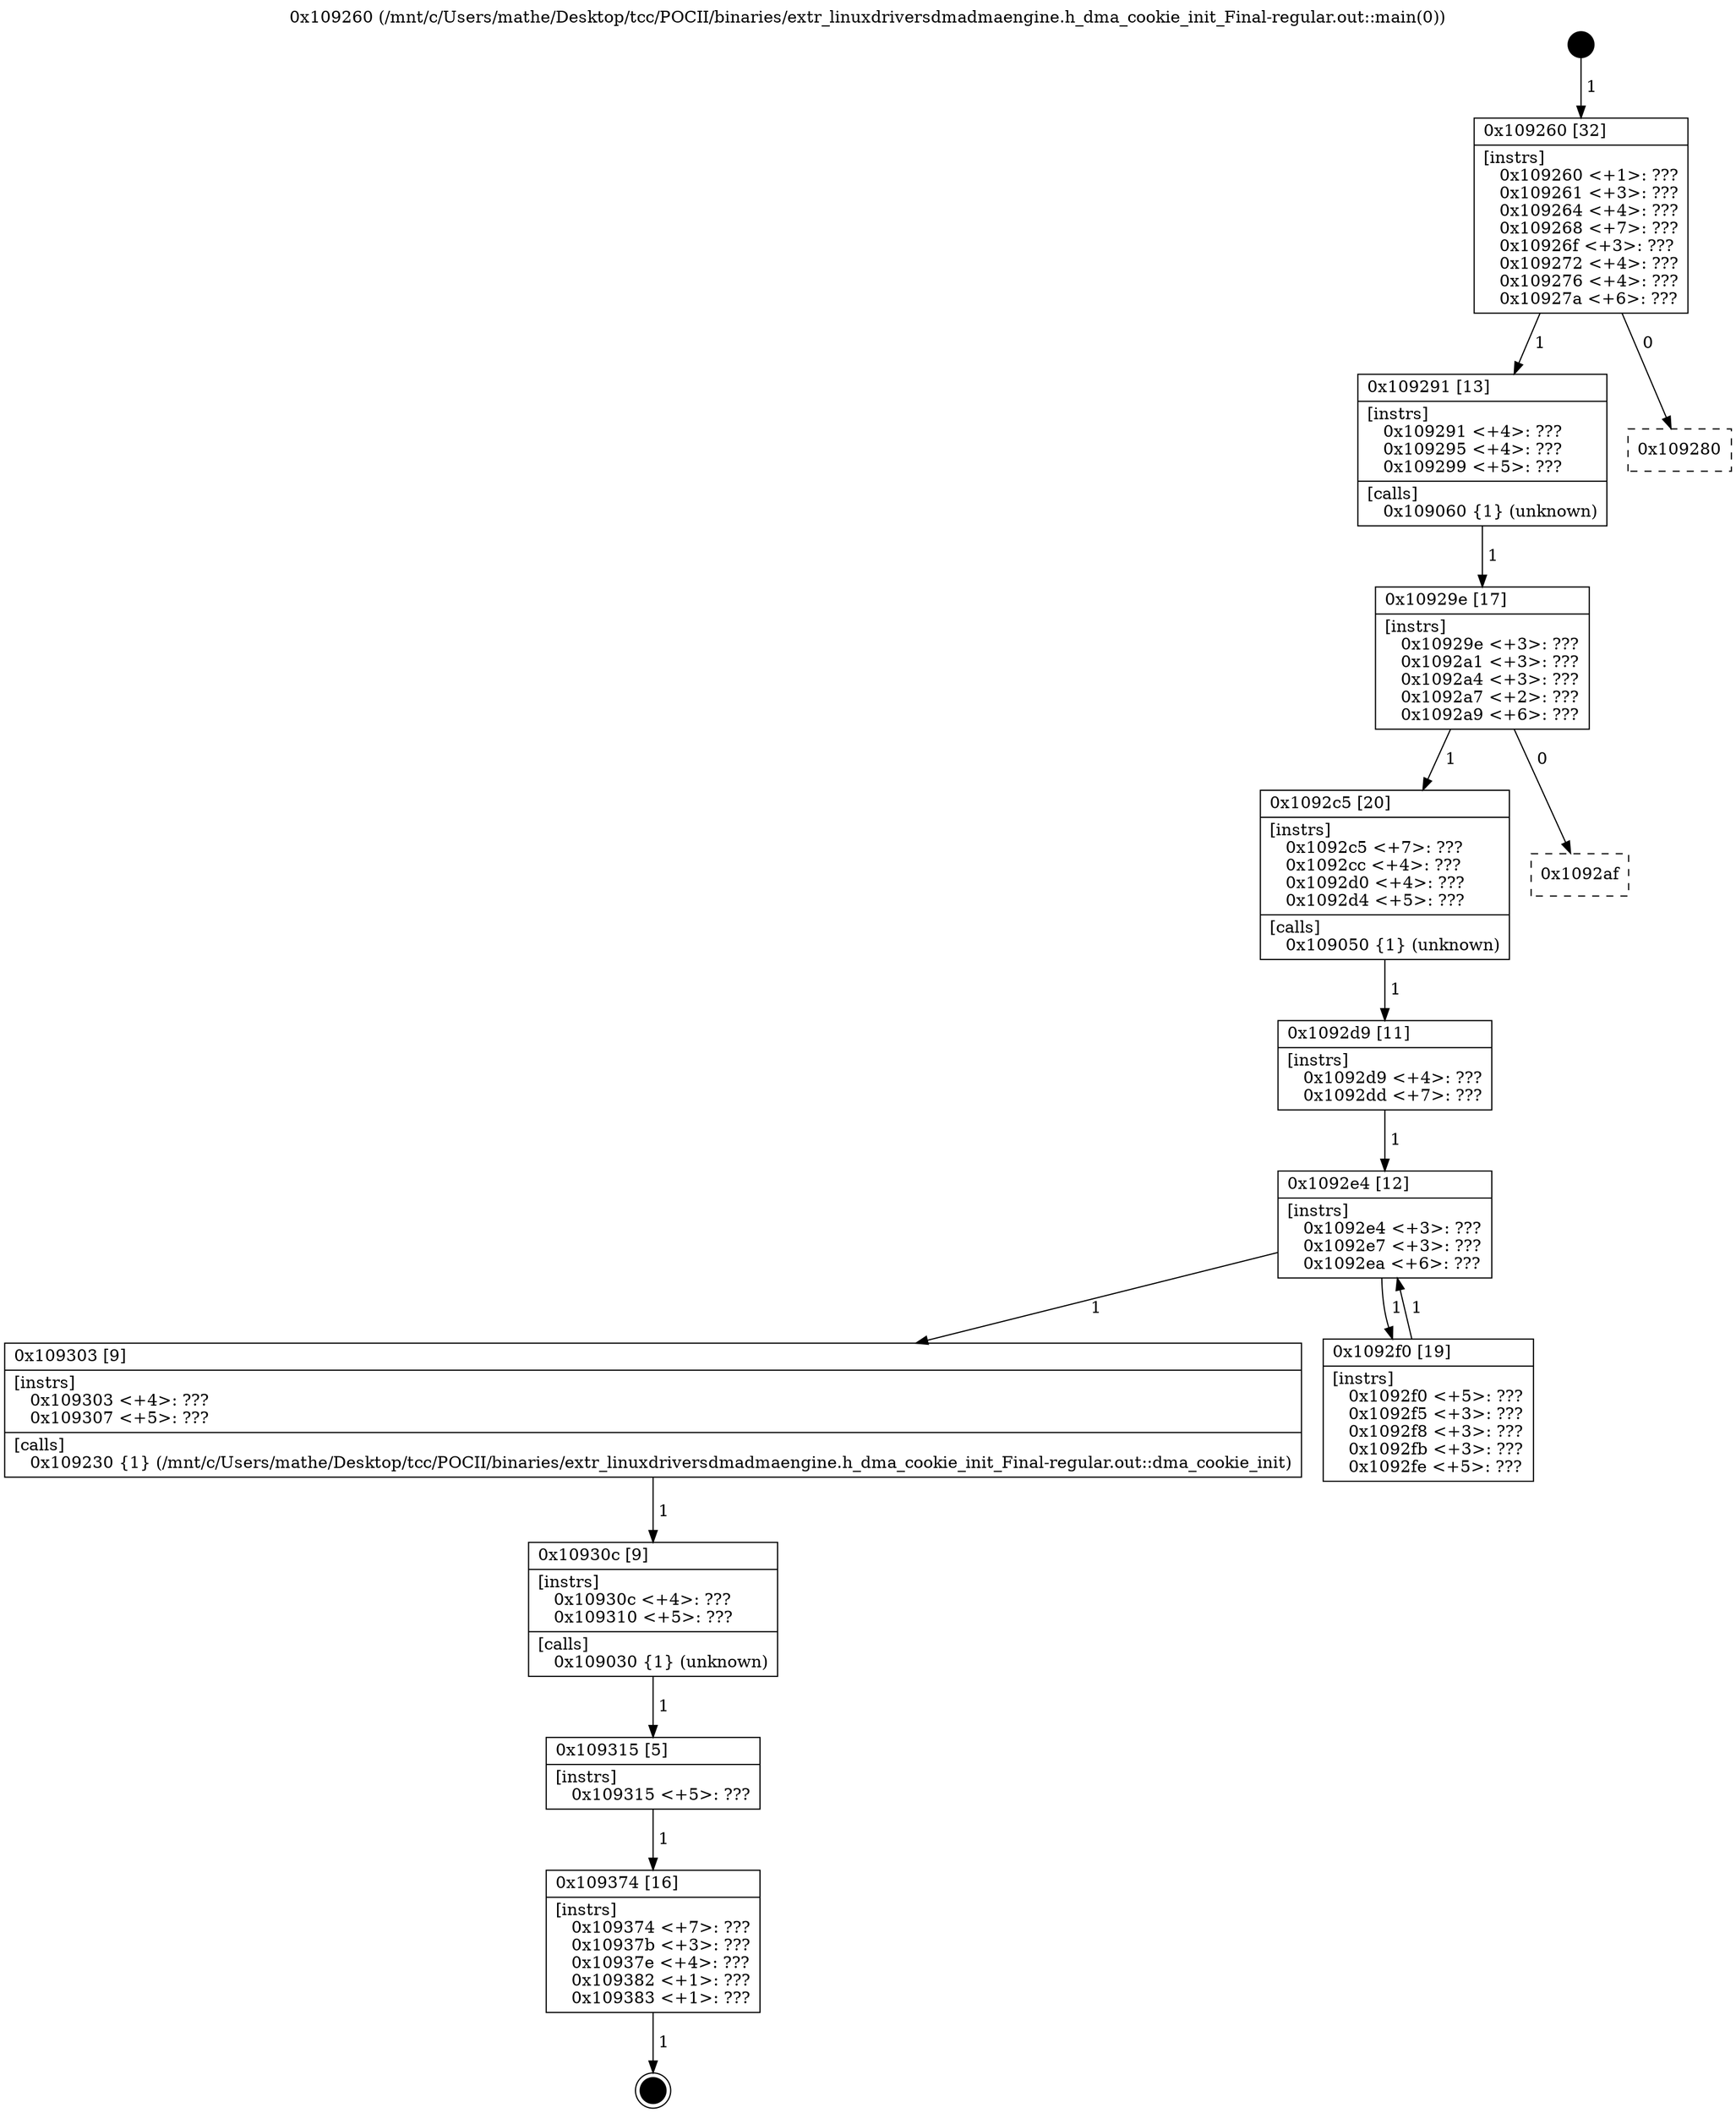 digraph "0x109260" {
  label = "0x109260 (/mnt/c/Users/mathe/Desktop/tcc/POCII/binaries/extr_linuxdriversdmadmaengine.h_dma_cookie_init_Final-regular.out::main(0))"
  labelloc = "t"
  node[shape=record]

  Entry [label="",width=0.3,height=0.3,shape=circle,fillcolor=black,style=filled]
  "0x109260" [label="{
     0x109260 [32]\l
     | [instrs]\l
     &nbsp;&nbsp;0x109260 \<+1\>: ???\l
     &nbsp;&nbsp;0x109261 \<+3\>: ???\l
     &nbsp;&nbsp;0x109264 \<+4\>: ???\l
     &nbsp;&nbsp;0x109268 \<+7\>: ???\l
     &nbsp;&nbsp;0x10926f \<+3\>: ???\l
     &nbsp;&nbsp;0x109272 \<+4\>: ???\l
     &nbsp;&nbsp;0x109276 \<+4\>: ???\l
     &nbsp;&nbsp;0x10927a \<+6\>: ???\l
  }"]
  "0x109291" [label="{
     0x109291 [13]\l
     | [instrs]\l
     &nbsp;&nbsp;0x109291 \<+4\>: ???\l
     &nbsp;&nbsp;0x109295 \<+4\>: ???\l
     &nbsp;&nbsp;0x109299 \<+5\>: ???\l
     | [calls]\l
     &nbsp;&nbsp;0x109060 \{1\} (unknown)\l
  }"]
  "0x109280" [label="{
     0x109280\l
  }", style=dashed]
  "0x10929e" [label="{
     0x10929e [17]\l
     | [instrs]\l
     &nbsp;&nbsp;0x10929e \<+3\>: ???\l
     &nbsp;&nbsp;0x1092a1 \<+3\>: ???\l
     &nbsp;&nbsp;0x1092a4 \<+3\>: ???\l
     &nbsp;&nbsp;0x1092a7 \<+2\>: ???\l
     &nbsp;&nbsp;0x1092a9 \<+6\>: ???\l
  }"]
  "0x1092c5" [label="{
     0x1092c5 [20]\l
     | [instrs]\l
     &nbsp;&nbsp;0x1092c5 \<+7\>: ???\l
     &nbsp;&nbsp;0x1092cc \<+4\>: ???\l
     &nbsp;&nbsp;0x1092d0 \<+4\>: ???\l
     &nbsp;&nbsp;0x1092d4 \<+5\>: ???\l
     | [calls]\l
     &nbsp;&nbsp;0x109050 \{1\} (unknown)\l
  }"]
  "0x1092af" [label="{
     0x1092af\l
  }", style=dashed]
  "0x1092e4" [label="{
     0x1092e4 [12]\l
     | [instrs]\l
     &nbsp;&nbsp;0x1092e4 \<+3\>: ???\l
     &nbsp;&nbsp;0x1092e7 \<+3\>: ???\l
     &nbsp;&nbsp;0x1092ea \<+6\>: ???\l
  }"]
  "0x109303" [label="{
     0x109303 [9]\l
     | [instrs]\l
     &nbsp;&nbsp;0x109303 \<+4\>: ???\l
     &nbsp;&nbsp;0x109307 \<+5\>: ???\l
     | [calls]\l
     &nbsp;&nbsp;0x109230 \{1\} (/mnt/c/Users/mathe/Desktop/tcc/POCII/binaries/extr_linuxdriversdmadmaengine.h_dma_cookie_init_Final-regular.out::dma_cookie_init)\l
  }"]
  "0x1092f0" [label="{
     0x1092f0 [19]\l
     | [instrs]\l
     &nbsp;&nbsp;0x1092f0 \<+5\>: ???\l
     &nbsp;&nbsp;0x1092f5 \<+3\>: ???\l
     &nbsp;&nbsp;0x1092f8 \<+3\>: ???\l
     &nbsp;&nbsp;0x1092fb \<+3\>: ???\l
     &nbsp;&nbsp;0x1092fe \<+5\>: ???\l
  }"]
  Exit [label="",width=0.3,height=0.3,shape=circle,fillcolor=black,style=filled,peripheries=2]
  "0x1092d9" [label="{
     0x1092d9 [11]\l
     | [instrs]\l
     &nbsp;&nbsp;0x1092d9 \<+4\>: ???\l
     &nbsp;&nbsp;0x1092dd \<+7\>: ???\l
  }"]
  "0x10930c" [label="{
     0x10930c [9]\l
     | [instrs]\l
     &nbsp;&nbsp;0x10930c \<+4\>: ???\l
     &nbsp;&nbsp;0x109310 \<+5\>: ???\l
     | [calls]\l
     &nbsp;&nbsp;0x109030 \{1\} (unknown)\l
  }"]
  "0x109315" [label="{
     0x109315 [5]\l
     | [instrs]\l
     &nbsp;&nbsp;0x109315 \<+5\>: ???\l
  }"]
  "0x109374" [label="{
     0x109374 [16]\l
     | [instrs]\l
     &nbsp;&nbsp;0x109374 \<+7\>: ???\l
     &nbsp;&nbsp;0x10937b \<+3\>: ???\l
     &nbsp;&nbsp;0x10937e \<+4\>: ???\l
     &nbsp;&nbsp;0x109382 \<+1\>: ???\l
     &nbsp;&nbsp;0x109383 \<+1\>: ???\l
  }"]
  Entry -> "0x109260" [label=" 1"]
  "0x109260" -> "0x109291" [label=" 1"]
  "0x109260" -> "0x109280" [label=" 0"]
  "0x109291" -> "0x10929e" [label=" 1"]
  "0x10929e" -> "0x1092c5" [label=" 1"]
  "0x10929e" -> "0x1092af" [label=" 0"]
  "0x1092c5" -> "0x1092d9" [label=" 1"]
  "0x1092e4" -> "0x109303" [label=" 1"]
  "0x1092e4" -> "0x1092f0" [label=" 1"]
  "0x109374" -> Exit [label=" 1"]
  "0x1092d9" -> "0x1092e4" [label=" 1"]
  "0x1092f0" -> "0x1092e4" [label=" 1"]
  "0x109303" -> "0x10930c" [label=" 1"]
  "0x10930c" -> "0x109315" [label=" 1"]
  "0x109315" -> "0x109374" [label=" 1"]
}
